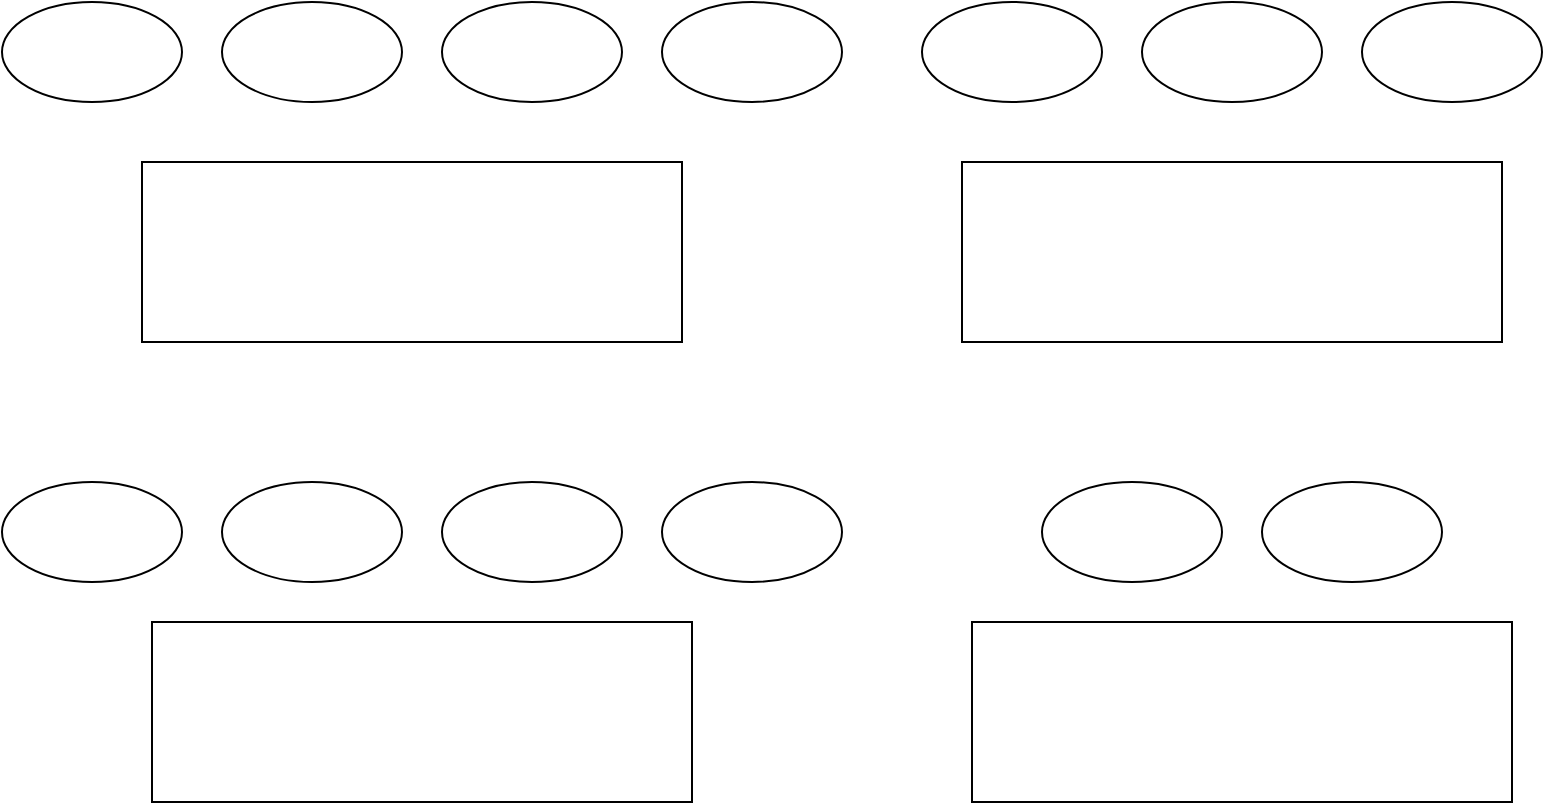 <mxfile version="26.0.10">
  <diagram id="R2lEEEUBdFMjLlhIrx00" name="Page-1">
    <mxGraphModel dx="1050" dy="618" grid="1" gridSize="10" guides="1" tooltips="1" connect="1" arrows="1" fold="1" page="1" pageScale="1" pageWidth="850" pageHeight="1100" math="0" shadow="0" extFonts="Permanent Marker^https://fonts.googleapis.com/css?family=Permanent+Marker">
      <root>
        <mxCell id="0" />
        <mxCell id="1" parent="0" />
        <mxCell id="YcTgUgxdSJ3doD2HOIak-1" value="" style="rounded=0;whiteSpace=wrap;html=1;" vertex="1" parent="1">
          <mxGeometry x="80" y="120" width="270" height="90" as="geometry" />
        </mxCell>
        <mxCell id="YcTgUgxdSJ3doD2HOIak-2" value="" style="rounded=0;whiteSpace=wrap;html=1;" vertex="1" parent="1">
          <mxGeometry x="490" y="120" width="270" height="90" as="geometry" />
        </mxCell>
        <mxCell id="YcTgUgxdSJ3doD2HOIak-3" value="" style="rounded=0;whiteSpace=wrap;html=1;" vertex="1" parent="1">
          <mxGeometry x="85" y="350" width="270" height="90" as="geometry" />
        </mxCell>
        <mxCell id="YcTgUgxdSJ3doD2HOIak-4" value="" style="rounded=0;whiteSpace=wrap;html=1;" vertex="1" parent="1">
          <mxGeometry x="495" y="350" width="270" height="90" as="geometry" />
        </mxCell>
        <mxCell id="YcTgUgxdSJ3doD2HOIak-5" value="" style="ellipse;whiteSpace=wrap;html=1;" vertex="1" parent="1">
          <mxGeometry x="10" y="40" width="90" height="50" as="geometry" />
        </mxCell>
        <mxCell id="YcTgUgxdSJ3doD2HOIak-6" value="" style="ellipse;whiteSpace=wrap;html=1;" vertex="1" parent="1">
          <mxGeometry x="120" y="40" width="90" height="50" as="geometry" />
        </mxCell>
        <mxCell id="YcTgUgxdSJ3doD2HOIak-7" value="" style="ellipse;whiteSpace=wrap;html=1;" vertex="1" parent="1">
          <mxGeometry x="530" y="280" width="90" height="50" as="geometry" />
        </mxCell>
        <mxCell id="YcTgUgxdSJ3doD2HOIak-8" value="" style="ellipse;whiteSpace=wrap;html=1;" vertex="1" parent="1">
          <mxGeometry x="640" y="280" width="90" height="50" as="geometry" />
        </mxCell>
        <mxCell id="YcTgUgxdSJ3doD2HOIak-11" value="" style="ellipse;whiteSpace=wrap;html=1;" vertex="1" parent="1">
          <mxGeometry x="230" y="40" width="90" height="50" as="geometry" />
        </mxCell>
        <mxCell id="YcTgUgxdSJ3doD2HOIak-12" value="" style="ellipse;whiteSpace=wrap;html=1;" vertex="1" parent="1">
          <mxGeometry x="340" y="40" width="90" height="50" as="geometry" />
        </mxCell>
        <mxCell id="YcTgUgxdSJ3doD2HOIak-13" value="" style="ellipse;whiteSpace=wrap;html=1;" vertex="1" parent="1">
          <mxGeometry x="10" y="280" width="90" height="50" as="geometry" />
        </mxCell>
        <mxCell id="YcTgUgxdSJ3doD2HOIak-14" value="" style="ellipse;whiteSpace=wrap;html=1;" vertex="1" parent="1">
          <mxGeometry x="120" y="280" width="90" height="50" as="geometry" />
        </mxCell>
        <mxCell id="YcTgUgxdSJ3doD2HOIak-15" value="" style="ellipse;whiteSpace=wrap;html=1;" vertex="1" parent="1">
          <mxGeometry x="230" y="280" width="90" height="50" as="geometry" />
        </mxCell>
        <mxCell id="YcTgUgxdSJ3doD2HOIak-16" value="" style="ellipse;whiteSpace=wrap;html=1;" vertex="1" parent="1">
          <mxGeometry x="340" y="280" width="90" height="50" as="geometry" />
        </mxCell>
        <mxCell id="YcTgUgxdSJ3doD2HOIak-17" value="" style="ellipse;whiteSpace=wrap;html=1;" vertex="1" parent="1">
          <mxGeometry x="470" y="40" width="90" height="50" as="geometry" />
        </mxCell>
        <mxCell id="YcTgUgxdSJ3doD2HOIak-18" value="" style="ellipse;whiteSpace=wrap;html=1;" vertex="1" parent="1">
          <mxGeometry x="580" y="40" width="90" height="50" as="geometry" />
        </mxCell>
        <mxCell id="YcTgUgxdSJ3doD2HOIak-19" value="" style="ellipse;whiteSpace=wrap;html=1;" vertex="1" parent="1">
          <mxGeometry x="690" y="40" width="90" height="50" as="geometry" />
        </mxCell>
      </root>
    </mxGraphModel>
  </diagram>
</mxfile>
